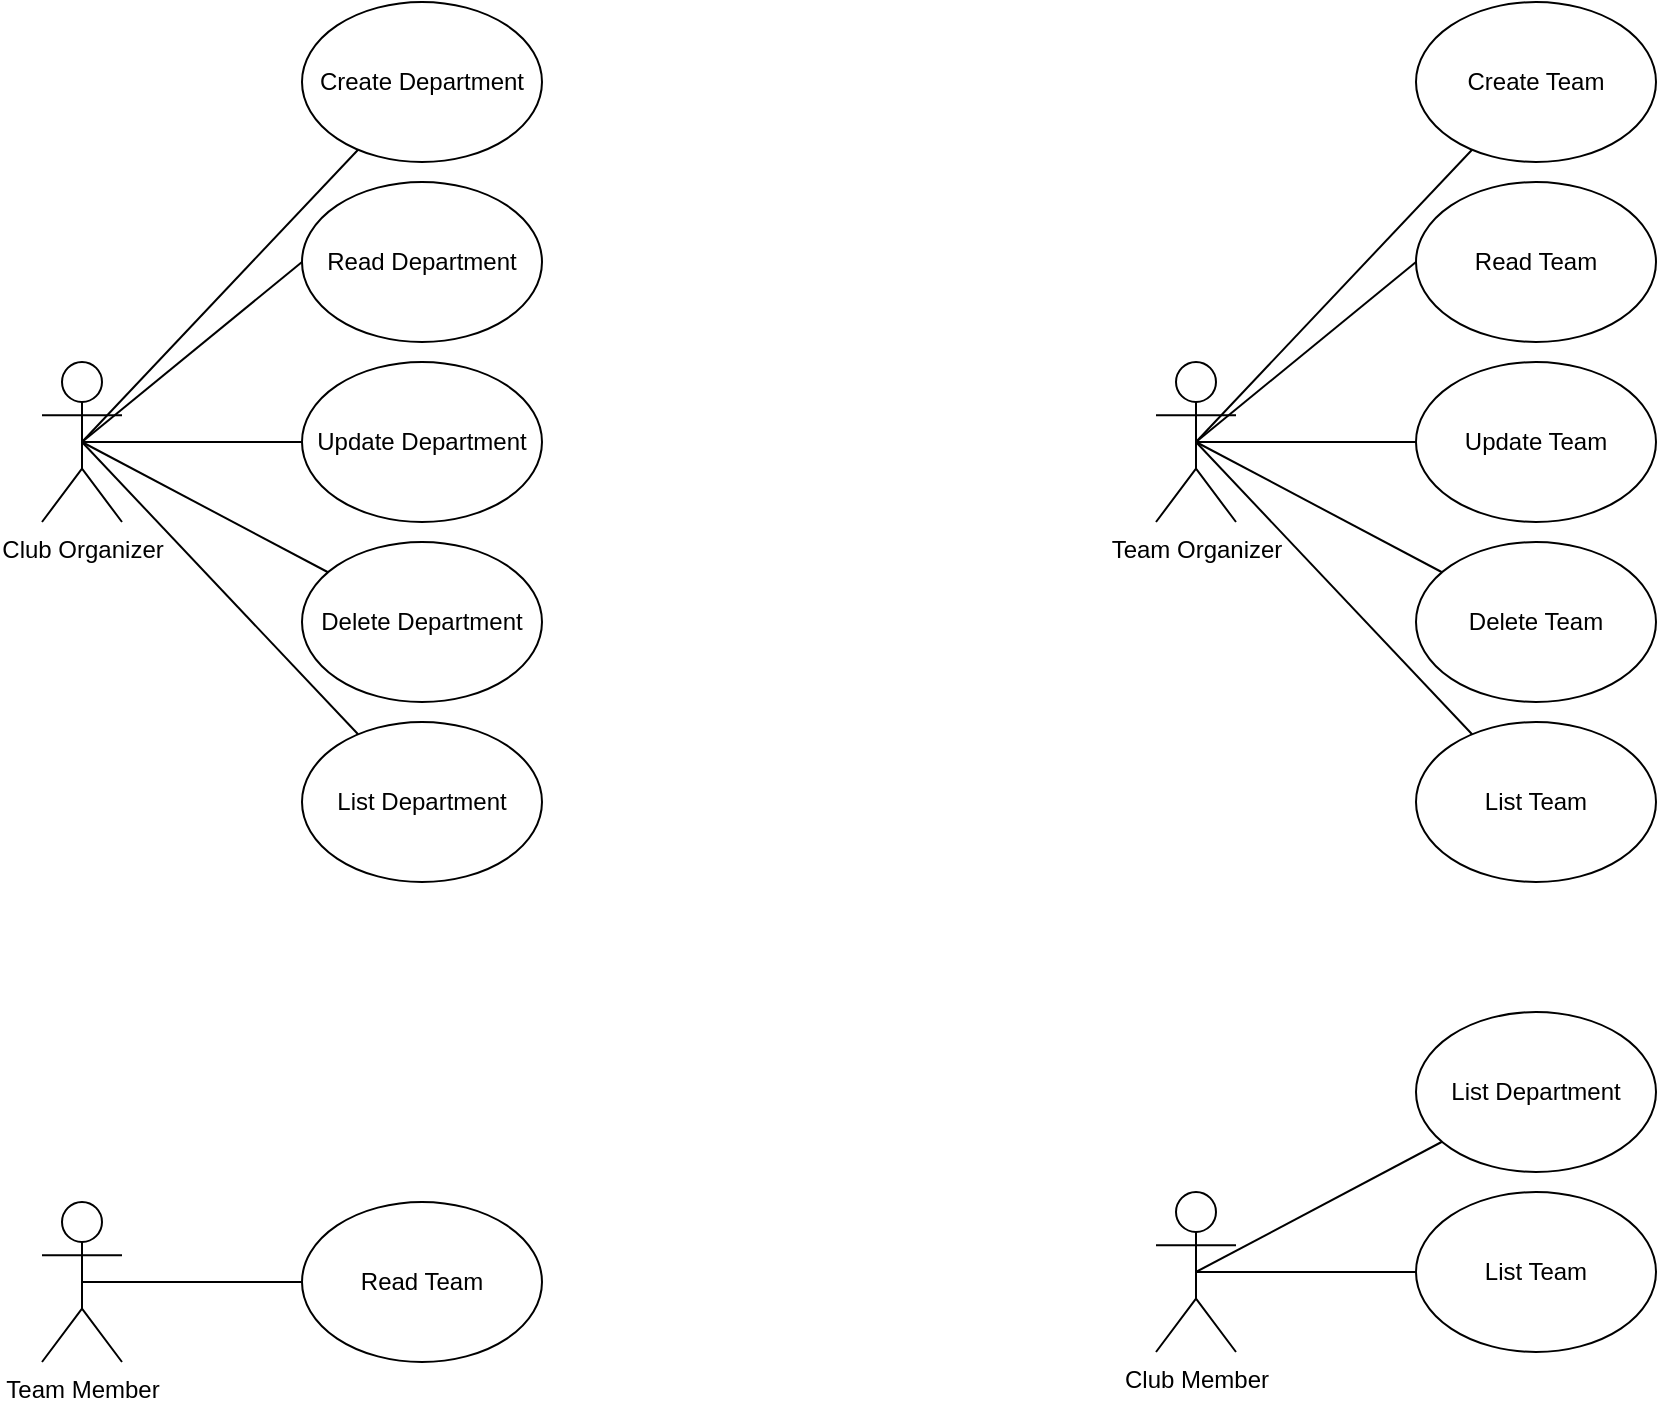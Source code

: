 <mxfile version="14.7.4" type="embed"><diagram id="p5UUzyhPHsj4HXZsn-TG" name="Page-1"><mxGraphModel dx="713" dy="725" grid="1" gridSize="10" guides="1" tooltips="1" connect="1" arrows="1" fold="1" page="1" pageScale="1" pageWidth="827" pageHeight="1169" math="0" shadow="0"><root><mxCell id="0"/><mxCell id="1" parent="0"/><mxCell id="9v6svEEhEWFP7TPKSjcC-7" style="orthogonalLoop=1;jettySize=auto;html=1;rounded=0;endArrow=none;endFill=0;" parent="1" target="9v6svEEhEWFP7TPKSjcC-2" edge="1"><mxGeometry relative="1" as="geometry"><mxPoint x="40" y="220" as="sourcePoint"/></mxGeometry></mxCell><mxCell id="9v6svEEhEWFP7TPKSjcC-8" style="edgeStyle=none;rounded=0;orthogonalLoop=1;jettySize=auto;html=1;entryX=0;entryY=0.5;entryDx=0;entryDy=0;endArrow=none;endFill=0;exitX=0.5;exitY=0.5;exitDx=0;exitDy=0;exitPerimeter=0;" parent="1" source="9v6svEEhEWFP7TPKSjcC-1" target="9v6svEEhEWFP7TPKSjcC-3" edge="1"><mxGeometry relative="1" as="geometry"><mxPoint x="60" y="170" as="sourcePoint"/></mxGeometry></mxCell><mxCell id="9v6svEEhEWFP7TPKSjcC-9" style="edgeStyle=none;rounded=0;orthogonalLoop=1;jettySize=auto;html=1;entryX=0;entryY=0.5;entryDx=0;entryDy=0;endArrow=none;endFill=0;exitX=0.5;exitY=0.5;exitDx=0;exitDy=0;exitPerimeter=0;" parent="1" source="9v6svEEhEWFP7TPKSjcC-1" target="9v6svEEhEWFP7TPKSjcC-4" edge="1"><mxGeometry relative="1" as="geometry"/></mxCell><mxCell id="9v6svEEhEWFP7TPKSjcC-1" value="Club Organizer" style="shape=umlActor;verticalLabelPosition=bottom;verticalAlign=top;html=1;outlineConnect=0;" parent="1" vertex="1"><mxGeometry x="20" y="180" width="40" height="80" as="geometry"/></mxCell><mxCell id="9v6svEEhEWFP7TPKSjcC-2" value="Create Department" style="ellipse;whiteSpace=wrap;html=1;" parent="1" vertex="1"><mxGeometry x="150" width="120" height="80" as="geometry"/></mxCell><mxCell id="9v6svEEhEWFP7TPKSjcC-3" value="Read Department" style="ellipse;whiteSpace=wrap;html=1;" parent="1" vertex="1"><mxGeometry x="150" y="90" width="120" height="80" as="geometry"/></mxCell><mxCell id="9v6svEEhEWFP7TPKSjcC-4" value="Update Department" style="ellipse;whiteSpace=wrap;html=1;" parent="1" vertex="1"><mxGeometry x="150" y="180" width="120" height="80" as="geometry"/></mxCell><mxCell id="9v6svEEhEWFP7TPKSjcC-10" style="edgeStyle=none;rounded=0;orthogonalLoop=1;jettySize=auto;html=1;endArrow=none;endFill=0;entryX=0.5;entryY=0.5;entryDx=0;entryDy=0;entryPerimeter=0;" parent="1" source="9v6svEEhEWFP7TPKSjcC-5" target="9v6svEEhEWFP7TPKSjcC-1" edge="1"><mxGeometry relative="1" as="geometry"><mxPoint x="60" y="170" as="targetPoint"/></mxGeometry></mxCell><mxCell id="9v6svEEhEWFP7TPKSjcC-5" value="Delete Department" style="ellipse;whiteSpace=wrap;html=1;" parent="1" vertex="1"><mxGeometry x="150" y="270" width="120" height="80" as="geometry"/></mxCell><mxCell id="9v6svEEhEWFP7TPKSjcC-11" style="edgeStyle=none;rounded=0;orthogonalLoop=1;jettySize=auto;html=1;endArrow=none;endFill=0;entryX=0.5;entryY=0.5;entryDx=0;entryDy=0;entryPerimeter=0;" parent="1" source="9v6svEEhEWFP7TPKSjcC-6" target="9v6svEEhEWFP7TPKSjcC-1" edge="1"><mxGeometry relative="1" as="geometry"><mxPoint x="60" y="170" as="targetPoint"/></mxGeometry></mxCell><mxCell id="9v6svEEhEWFP7TPKSjcC-6" value="List Department" style="ellipse;whiteSpace=wrap;html=1;" parent="1" vertex="1"><mxGeometry x="150" y="360" width="120" height="80" as="geometry"/></mxCell><mxCell id="9v6svEEhEWFP7TPKSjcC-12" style="orthogonalLoop=1;jettySize=auto;html=1;rounded=0;endArrow=none;endFill=0;" parent="1" target="9v6svEEhEWFP7TPKSjcC-16" edge="1"><mxGeometry relative="1" as="geometry"><mxPoint x="597" y="220" as="sourcePoint"/></mxGeometry></mxCell><mxCell id="9v6svEEhEWFP7TPKSjcC-13" style="edgeStyle=none;rounded=0;orthogonalLoop=1;jettySize=auto;html=1;entryX=0;entryY=0.5;entryDx=0;entryDy=0;endArrow=none;endFill=0;exitX=0.5;exitY=0.5;exitDx=0;exitDy=0;exitPerimeter=0;" parent="1" source="9v6svEEhEWFP7TPKSjcC-15" target="9v6svEEhEWFP7TPKSjcC-17" edge="1"><mxGeometry relative="1" as="geometry"><mxPoint x="617" y="170" as="sourcePoint"/></mxGeometry></mxCell><mxCell id="9v6svEEhEWFP7TPKSjcC-14" style="edgeStyle=none;rounded=0;orthogonalLoop=1;jettySize=auto;html=1;entryX=0;entryY=0.5;entryDx=0;entryDy=0;endArrow=none;endFill=0;exitX=0.5;exitY=0.5;exitDx=0;exitDy=0;exitPerimeter=0;" parent="1" source="9v6svEEhEWFP7TPKSjcC-15" target="9v6svEEhEWFP7TPKSjcC-18" edge="1"><mxGeometry relative="1" as="geometry"/></mxCell><mxCell id="9v6svEEhEWFP7TPKSjcC-15" value="Team Organizer" style="shape=umlActor;verticalLabelPosition=bottom;verticalAlign=top;html=1;outlineConnect=0;" parent="1" vertex="1"><mxGeometry x="577" y="180" width="40" height="80" as="geometry"/></mxCell><mxCell id="9v6svEEhEWFP7TPKSjcC-16" value="Create Team" style="ellipse;whiteSpace=wrap;html=1;" parent="1" vertex="1"><mxGeometry x="707" width="120" height="80" as="geometry"/></mxCell><mxCell id="9v6svEEhEWFP7TPKSjcC-17" value="Read Team" style="ellipse;whiteSpace=wrap;html=1;" parent="1" vertex="1"><mxGeometry x="707" y="90" width="120" height="80" as="geometry"/></mxCell><mxCell id="9v6svEEhEWFP7TPKSjcC-18" value="Update Team" style="ellipse;whiteSpace=wrap;html=1;" parent="1" vertex="1"><mxGeometry x="707" y="180" width="120" height="80" as="geometry"/></mxCell><mxCell id="9v6svEEhEWFP7TPKSjcC-19" style="edgeStyle=none;rounded=0;orthogonalLoop=1;jettySize=auto;html=1;endArrow=none;endFill=0;entryX=0.5;entryY=0.5;entryDx=0;entryDy=0;entryPerimeter=0;" parent="1" source="9v6svEEhEWFP7TPKSjcC-20" target="9v6svEEhEWFP7TPKSjcC-15" edge="1"><mxGeometry relative="1" as="geometry"><mxPoint x="617" y="170" as="targetPoint"/></mxGeometry></mxCell><mxCell id="9v6svEEhEWFP7TPKSjcC-20" value="Delete Team" style="ellipse;whiteSpace=wrap;html=1;" parent="1" vertex="1"><mxGeometry x="707" y="270" width="120" height="80" as="geometry"/></mxCell><mxCell id="9v6svEEhEWFP7TPKSjcC-21" style="edgeStyle=none;rounded=0;orthogonalLoop=1;jettySize=auto;html=1;endArrow=none;endFill=0;entryX=0.5;entryY=0.5;entryDx=0;entryDy=0;entryPerimeter=0;" parent="1" source="9v6svEEhEWFP7TPKSjcC-22" target="9v6svEEhEWFP7TPKSjcC-15" edge="1"><mxGeometry relative="1" as="geometry"><mxPoint x="617" y="170" as="targetPoint"/></mxGeometry></mxCell><mxCell id="9v6svEEhEWFP7TPKSjcC-22" value="List Team" style="ellipse;whiteSpace=wrap;html=1;" parent="1" vertex="1"><mxGeometry x="707" y="360" width="120" height="80" as="geometry"/></mxCell><mxCell id="9v6svEEhEWFP7TPKSjcC-23" value="Team Member" style="shape=umlActor;verticalLabelPosition=bottom;verticalAlign=top;html=1;outlineConnect=0;" parent="1" vertex="1"><mxGeometry x="20" y="600" width="40" height="80" as="geometry"/></mxCell><mxCell id="9v6svEEhEWFP7TPKSjcC-25" style="edgeStyle=none;rounded=0;orthogonalLoop=1;jettySize=auto;html=1;entryX=0.5;entryY=0.5;entryDx=0;entryDy=0;entryPerimeter=0;endArrow=none;endFill=0;" parent="1" source="9v6svEEhEWFP7TPKSjcC-24" target="9v6svEEhEWFP7TPKSjcC-23" edge="1"><mxGeometry relative="1" as="geometry"/></mxCell><mxCell id="9v6svEEhEWFP7TPKSjcC-24" value="Read Team" style="ellipse;whiteSpace=wrap;html=1;" parent="1" vertex="1"><mxGeometry x="150" y="600" width="120" height="80" as="geometry"/></mxCell><mxCell id="9v6svEEhEWFP7TPKSjcC-26" value="Club Member" style="shape=umlActor;verticalLabelPosition=bottom;verticalAlign=top;html=1;outlineConnect=0;" parent="1" vertex="1"><mxGeometry x="577" y="595" width="40" height="80" as="geometry"/></mxCell><mxCell id="9v6svEEhEWFP7TPKSjcC-30" style="edgeStyle=none;rounded=0;orthogonalLoop=1;jettySize=auto;html=1;entryX=0.5;entryY=0.5;entryDx=0;entryDy=0;entryPerimeter=0;endArrow=none;endFill=0;" parent="1" source="9v6svEEhEWFP7TPKSjcC-29" target="9v6svEEhEWFP7TPKSjcC-26" edge="1"><mxGeometry relative="1" as="geometry"/></mxCell><mxCell id="9v6svEEhEWFP7TPKSjcC-29" value="List Department" style="ellipse;whiteSpace=wrap;html=1;" parent="1" vertex="1"><mxGeometry x="707" y="505" width="120" height="80" as="geometry"/></mxCell><mxCell id="3" style="rounded=0;orthogonalLoop=1;jettySize=auto;html=1;entryX=0.5;entryY=0.5;entryDx=0;entryDy=0;entryPerimeter=0;endArrow=none;endFill=0;" parent="1" source="2" target="9v6svEEhEWFP7TPKSjcC-26" edge="1"><mxGeometry relative="1" as="geometry"/></mxCell><mxCell id="2" value="List Team" style="ellipse;whiteSpace=wrap;html=1;" parent="1" vertex="1"><mxGeometry x="707" y="595" width="120" height="80" as="geometry"/></mxCell></root></mxGraphModel></diagram></mxfile>